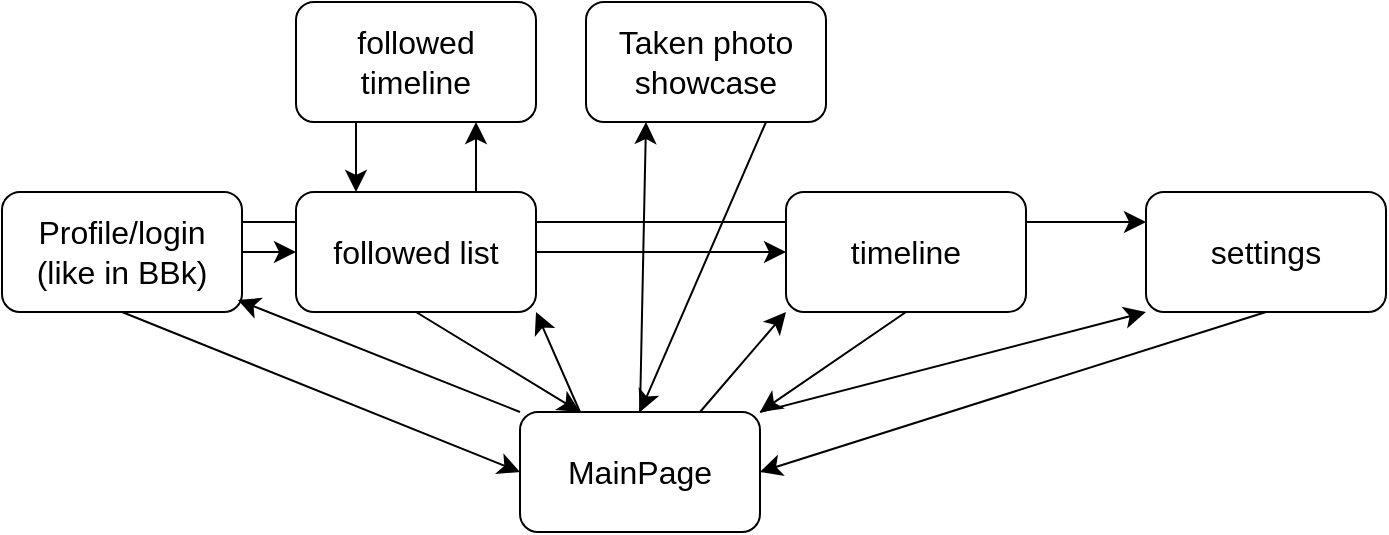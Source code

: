 <mxfile version="24.3.0" type="device" pages="2">
  <diagram name="Screenflow" id="5S7IgochnaTLHN7qvhO6">
    <mxGraphModel dx="1112" dy="1629" grid="0" gridSize="10" guides="1" tooltips="1" connect="1" arrows="1" fold="1" page="0" pageScale="1" pageWidth="827" pageHeight="1169" math="0" shadow="0">
      <root>
        <mxCell id="0" />
        <mxCell id="1" parent="0" />
        <mxCell id="wsiSg02OhjDPa-LoQmIh-23" style="edgeStyle=none;curved=1;rounded=0;orthogonalLoop=1;jettySize=auto;html=1;exitX=1;exitY=0.25;exitDx=0;exitDy=0;entryX=0;entryY=0.25;entryDx=0;entryDy=0;fontSize=12;startSize=8;endSize=8;" parent="1" source="wsiSg02OhjDPa-LoQmIh-6" target="wsiSg02OhjDPa-LoQmIh-8" edge="1">
          <mxGeometry relative="1" as="geometry" />
        </mxCell>
        <mxCell id="wsiSg02OhjDPa-LoQmIh-9" style="edgeStyle=none;curved=1;rounded=0;orthogonalLoop=1;jettySize=auto;html=1;exitX=0.5;exitY=0;exitDx=0;exitDy=0;entryX=0.25;entryY=1;entryDx=0;entryDy=0;fontSize=12;startSize=8;endSize=8;" parent="1" source="wsiSg02OhjDPa-LoQmIh-3" target="wsiSg02OhjDPa-LoQmIh-4" edge="1">
          <mxGeometry relative="1" as="geometry" />
        </mxCell>
        <mxCell id="wsiSg02OhjDPa-LoQmIh-11" style="edgeStyle=none;curved=1;rounded=0;orthogonalLoop=1;jettySize=auto;html=1;exitX=0.25;exitY=0;exitDx=0;exitDy=0;entryX=1;entryY=1;entryDx=0;entryDy=0;fontSize=12;startSize=8;endSize=8;" parent="1" source="wsiSg02OhjDPa-LoQmIh-3" target="wsiSg02OhjDPa-LoQmIh-5" edge="1">
          <mxGeometry relative="1" as="geometry" />
        </mxCell>
        <mxCell id="wsiSg02OhjDPa-LoQmIh-12" style="edgeStyle=none;curved=1;rounded=0;orthogonalLoop=1;jettySize=auto;html=1;exitX=0.75;exitY=0;exitDx=0;exitDy=0;entryX=0;entryY=1;entryDx=0;entryDy=0;fontSize=12;startSize=8;endSize=8;" parent="1" source="wsiSg02OhjDPa-LoQmIh-3" target="wsiSg02OhjDPa-LoQmIh-7" edge="1">
          <mxGeometry relative="1" as="geometry" />
        </mxCell>
        <mxCell id="wsiSg02OhjDPa-LoQmIh-13" style="edgeStyle=none;curved=1;rounded=0;orthogonalLoop=1;jettySize=auto;html=1;exitX=1;exitY=0;exitDx=0;exitDy=0;entryX=0;entryY=1;entryDx=0;entryDy=0;fontSize=12;startSize=8;endSize=8;" parent="1" source="wsiSg02OhjDPa-LoQmIh-3" target="wsiSg02OhjDPa-LoQmIh-8" edge="1">
          <mxGeometry relative="1" as="geometry" />
        </mxCell>
        <mxCell id="wsiSg02OhjDPa-LoQmIh-3" value="MainPage" style="rounded=1;whiteSpace=wrap;html=1;fontSize=16;" parent="1" vertex="1">
          <mxGeometry x="116" y="-218" width="120" height="60" as="geometry" />
        </mxCell>
        <mxCell id="wsiSg02OhjDPa-LoQmIh-25" style="edgeStyle=none;curved=1;rounded=0;orthogonalLoop=1;jettySize=auto;html=1;exitX=0.75;exitY=1;exitDx=0;exitDy=0;entryX=0.5;entryY=0;entryDx=0;entryDy=0;fontSize=12;startSize=8;endSize=8;" parent="1" source="wsiSg02OhjDPa-LoQmIh-4" target="wsiSg02OhjDPa-LoQmIh-3" edge="1">
          <mxGeometry relative="1" as="geometry" />
        </mxCell>
        <mxCell id="wsiSg02OhjDPa-LoQmIh-4" value="Taken photo showcase" style="rounded=1;whiteSpace=wrap;html=1;fontSize=16;" parent="1" vertex="1">
          <mxGeometry x="149" y="-423" width="120" height="60" as="geometry" />
        </mxCell>
        <mxCell id="wsiSg02OhjDPa-LoQmIh-14" style="edgeStyle=none;curved=1;rounded=0;orthogonalLoop=1;jettySize=auto;html=1;exitX=0.5;exitY=1;exitDx=0;exitDy=0;entryX=0.25;entryY=0;entryDx=0;entryDy=0;fontSize=12;startSize=8;endSize=8;" parent="1" source="wsiSg02OhjDPa-LoQmIh-5" target="wsiSg02OhjDPa-LoQmIh-3" edge="1">
          <mxGeometry relative="1" as="geometry" />
        </mxCell>
        <mxCell id="wsiSg02OhjDPa-LoQmIh-17" style="edgeStyle=none;curved=1;rounded=0;orthogonalLoop=1;jettySize=auto;html=1;exitX=1;exitY=0.5;exitDx=0;exitDy=0;entryX=0;entryY=0.5;entryDx=0;entryDy=0;fontSize=12;startSize=8;endSize=8;" parent="1" source="wsiSg02OhjDPa-LoQmIh-5" target="wsiSg02OhjDPa-LoQmIh-7" edge="1">
          <mxGeometry relative="1" as="geometry" />
        </mxCell>
        <mxCell id="wsiSg02OhjDPa-LoQmIh-20" style="edgeStyle=none;curved=1;rounded=0;orthogonalLoop=1;jettySize=auto;html=1;exitX=0.75;exitY=0;exitDx=0;exitDy=0;entryX=0.75;entryY=1;entryDx=0;entryDy=0;fontSize=12;startSize=8;endSize=8;" parent="1" source="wsiSg02OhjDPa-LoQmIh-5" target="wsiSg02OhjDPa-LoQmIh-19" edge="1">
          <mxGeometry relative="1" as="geometry" />
        </mxCell>
        <mxCell id="wsiSg02OhjDPa-LoQmIh-5" value="followed list" style="rounded=1;whiteSpace=wrap;html=1;fontSize=16;" parent="1" vertex="1">
          <mxGeometry x="4" y="-328" width="120" height="60" as="geometry" />
        </mxCell>
        <mxCell id="wsiSg02OhjDPa-LoQmIh-16" style="edgeStyle=none;curved=1;rounded=0;orthogonalLoop=1;jettySize=auto;html=1;exitX=1;exitY=0.5;exitDx=0;exitDy=0;entryX=0;entryY=0.5;entryDx=0;entryDy=0;fontSize=12;startSize=8;endSize=8;" parent="1" source="wsiSg02OhjDPa-LoQmIh-6" target="wsiSg02OhjDPa-LoQmIh-5" edge="1">
          <mxGeometry relative="1" as="geometry" />
        </mxCell>
        <mxCell id="wsiSg02OhjDPa-LoQmIh-18" style="edgeStyle=none;curved=1;rounded=0;orthogonalLoop=1;jettySize=auto;html=1;exitX=0.5;exitY=1;exitDx=0;exitDy=0;entryX=0;entryY=0.5;entryDx=0;entryDy=0;fontSize=12;startSize=8;endSize=8;" parent="1" source="wsiSg02OhjDPa-LoQmIh-6" target="wsiSg02OhjDPa-LoQmIh-3" edge="1">
          <mxGeometry relative="1" as="geometry" />
        </mxCell>
        <mxCell id="wsiSg02OhjDPa-LoQmIh-6" value="Profile/login&lt;br&gt;(like in BBk)" style="rounded=1;whiteSpace=wrap;html=1;fontSize=16;" parent="1" vertex="1">
          <mxGeometry x="-143" y="-328" width="120" height="60" as="geometry" />
        </mxCell>
        <mxCell id="wsiSg02OhjDPa-LoQmIh-24" style="edgeStyle=none;curved=1;rounded=0;orthogonalLoop=1;jettySize=auto;html=1;exitX=0.5;exitY=1;exitDx=0;exitDy=0;entryX=1;entryY=0;entryDx=0;entryDy=0;fontSize=12;startSize=8;endSize=8;" parent="1" source="wsiSg02OhjDPa-LoQmIh-7" target="wsiSg02OhjDPa-LoQmIh-3" edge="1">
          <mxGeometry relative="1" as="geometry" />
        </mxCell>
        <mxCell id="wsiSg02OhjDPa-LoQmIh-7" value="timeline" style="rounded=1;whiteSpace=wrap;html=1;fontSize=16;" parent="1" vertex="1">
          <mxGeometry x="249" y="-328" width="120" height="60" as="geometry" />
        </mxCell>
        <mxCell id="wsiSg02OhjDPa-LoQmIh-22" style="edgeStyle=none;curved=1;rounded=0;orthogonalLoop=1;jettySize=auto;html=1;exitX=0.5;exitY=1;exitDx=0;exitDy=0;entryX=1;entryY=0.5;entryDx=0;entryDy=0;fontSize=12;startSize=8;endSize=8;" parent="1" source="wsiSg02OhjDPa-LoQmIh-8" target="wsiSg02OhjDPa-LoQmIh-3" edge="1">
          <mxGeometry relative="1" as="geometry" />
        </mxCell>
        <mxCell id="wsiSg02OhjDPa-LoQmIh-8" value="settings" style="rounded=1;whiteSpace=wrap;html=1;fontSize=16;" parent="1" vertex="1">
          <mxGeometry x="429" y="-328" width="120" height="60" as="geometry" />
        </mxCell>
        <mxCell id="wsiSg02OhjDPa-LoQmIh-10" style="edgeStyle=none;curved=1;rounded=0;orthogonalLoop=1;jettySize=auto;html=1;exitX=0;exitY=0;exitDx=0;exitDy=0;entryX=0.983;entryY=0.9;entryDx=0;entryDy=0;entryPerimeter=0;fontSize=12;startSize=8;endSize=8;" parent="1" source="wsiSg02OhjDPa-LoQmIh-3" target="wsiSg02OhjDPa-LoQmIh-6" edge="1">
          <mxGeometry relative="1" as="geometry" />
        </mxCell>
        <mxCell id="wsiSg02OhjDPa-LoQmIh-15" style="edgeStyle=none;curved=1;rounded=0;orthogonalLoop=1;jettySize=auto;html=1;exitX=0.5;exitY=1;exitDx=0;exitDy=0;fontSize=12;startSize=8;endSize=8;" parent="1" source="wsiSg02OhjDPa-LoQmIh-6" target="wsiSg02OhjDPa-LoQmIh-6" edge="1">
          <mxGeometry relative="1" as="geometry" />
        </mxCell>
        <mxCell id="wsiSg02OhjDPa-LoQmIh-21" style="edgeStyle=none;curved=1;rounded=0;orthogonalLoop=1;jettySize=auto;html=1;exitX=0.25;exitY=1;exitDx=0;exitDy=0;entryX=0.25;entryY=0;entryDx=0;entryDy=0;fontSize=12;startSize=8;endSize=8;" parent="1" source="wsiSg02OhjDPa-LoQmIh-19" target="wsiSg02OhjDPa-LoQmIh-5" edge="1">
          <mxGeometry relative="1" as="geometry" />
        </mxCell>
        <mxCell id="wsiSg02OhjDPa-LoQmIh-19" value="followed timeline" style="rounded=1;whiteSpace=wrap;html=1;fontSize=16;" parent="1" vertex="1">
          <mxGeometry x="4" y="-423" width="120" height="60" as="geometry" />
        </mxCell>
      </root>
    </mxGraphModel>
  </diagram>
  <diagram id="193VK-EEMLgI4sbkjg0h" name="Backend">
    <mxGraphModel dx="1112" dy="1229" grid="0" gridSize="10" guides="1" tooltips="1" connect="1" arrows="1" fold="1" page="0" pageScale="1" pageWidth="827" pageHeight="1169" math="0" shadow="0">
      <root>
        <mxCell id="0" />
        <mxCell id="1" parent="0" />
        <mxCell id="jn6o-pwEyXeyFJVzeVVM-1" value="DB plan" style="text;strokeColor=none;fillColor=none;html=1;align=center;verticalAlign=middle;whiteSpace=wrap;rounded=0;fontSize=32;" parent="1" vertex="1">
          <mxGeometry x="108" y="-46" width="175" height="30" as="geometry" />
        </mxCell>
        <mxCell id="jn6o-pwEyXeyFJVzeVVM-22" style="edgeStyle=orthogonalEdgeStyle;rounded=0;orthogonalLoop=1;jettySize=auto;html=1;exitX=0.5;exitY=1;exitDx=0;exitDy=0;entryX=1;entryY=0.5;entryDx=0;entryDy=0;fontSize=12;startSize=21;endSize=17;endArrow=ERmany;endFill=0;" parent="1" source="jn6o-pwEyXeyFJVzeVVM-2" target="jn6o-pwEyXeyFJVzeVVM-14" edge="1">
          <mxGeometry relative="1" as="geometry" />
        </mxCell>
        <mxCell id="jn6o-pwEyXeyFJVzeVVM-2" value="&lt;b&gt;Users&lt;/b&gt;" style="rounded=0;whiteSpace=wrap;html=1;fontSize=16;" parent="1" vertex="1">
          <mxGeometry x="136" y="95" width="120" height="60" as="geometry" />
        </mxCell>
        <mxCell id="jn6o-pwEyXeyFJVzeVVM-11" style="edgeStyle=none;curved=1;rounded=0;orthogonalLoop=1;jettySize=auto;html=1;exitX=0.5;exitY=1;exitDx=0;exitDy=0;entryX=0.5;entryY=0;entryDx=0;entryDy=0;fontSize=12;startSize=8;endSize=8;endArrow=none;endFill=0;" parent="1" source="jn6o-pwEyXeyFJVzeVVM-3" target="jn6o-pwEyXeyFJVzeVVM-2" edge="1">
          <mxGeometry relative="1" as="geometry" />
        </mxCell>
        <mxCell id="jn6o-pwEyXeyFJVzeVVM-3" value="&lt;b&gt;id&lt;/b&gt;" style="ellipse;whiteSpace=wrap;html=1;fontSize=16;" parent="1" vertex="1">
          <mxGeometry x="166" y="-2" width="59" height="29" as="geometry" />
        </mxCell>
        <mxCell id="jn6o-pwEyXeyFJVzeVVM-10" style="edgeStyle=none;curved=1;rounded=0;orthogonalLoop=1;jettySize=auto;html=1;exitX=1;exitY=0.5;exitDx=0;exitDy=0;entryX=0.25;entryY=0;entryDx=0;entryDy=0;fontSize=12;startSize=8;endSize=8;endArrow=none;endFill=0;" parent="1" source="jn6o-pwEyXeyFJVzeVVM-4" target="jn6o-pwEyXeyFJVzeVVM-2" edge="1">
          <mxGeometry relative="1" as="geometry" />
        </mxCell>
        <mxCell id="jn6o-pwEyXeyFJVzeVVM-4" value="name" style="ellipse;whiteSpace=wrap;html=1;fontSize=16;" parent="1" vertex="1">
          <mxGeometry x="106" y="25" width="59" height="29" as="geometry" />
        </mxCell>
        <mxCell id="jn6o-pwEyXeyFJVzeVVM-9" style="edgeStyle=none;curved=1;rounded=0;orthogonalLoop=1;jettySize=auto;html=1;exitX=0;exitY=0.5;exitDx=0;exitDy=0;entryX=0.75;entryY=0;entryDx=0;entryDy=0;fontSize=12;startSize=8;endSize=8;endArrow=none;endFill=0;" parent="1" source="jn6o-pwEyXeyFJVzeVVM-5" target="jn6o-pwEyXeyFJVzeVVM-2" edge="1">
          <mxGeometry relative="1" as="geometry" />
        </mxCell>
        <mxCell id="jn6o-pwEyXeyFJVzeVVM-5" value="email" style="ellipse;whiteSpace=wrap;html=1;fontSize=16;" parent="1" vertex="1">
          <mxGeometry x="226" y="23" width="59" height="29" as="geometry" />
        </mxCell>
        <mxCell id="jn6o-pwEyXeyFJVzeVVM-8" style="edgeStyle=none;curved=1;rounded=0;orthogonalLoop=1;jettySize=auto;html=1;exitX=0;exitY=0.5;exitDx=0;exitDy=0;entryX=1;entryY=0;entryDx=0;entryDy=0;fontSize=12;startSize=8;endSize=8;endArrow=none;endFill=0;" parent="1" source="jn6o-pwEyXeyFJVzeVVM-6" target="jn6o-pwEyXeyFJVzeVVM-2" edge="1">
          <mxGeometry relative="1" as="geometry" />
        </mxCell>
        <mxCell id="jn6o-pwEyXeyFJVzeVVM-6" value="pwd" style="ellipse;whiteSpace=wrap;html=1;fontSize=16;" parent="1" vertex="1">
          <mxGeometry x="295" y="65" width="59" height="29" as="geometry" />
        </mxCell>
        <mxCell id="jn6o-pwEyXeyFJVzeVVM-13" style="edgeStyle=none;curved=1;rounded=0;orthogonalLoop=1;jettySize=auto;html=1;exitX=1;exitY=0.5;exitDx=0;exitDy=0;entryX=0;entryY=0;entryDx=0;entryDy=0;fontSize=12;startSize=8;endSize=8;endArrow=none;endFill=0;" parent="1" source="jn6o-pwEyXeyFJVzeVVM-12" target="jn6o-pwEyXeyFJVzeVVM-2" edge="1">
          <mxGeometry relative="1" as="geometry" />
        </mxCell>
        <mxCell id="jn6o-pwEyXeyFJVzeVVM-12" value="followed" style="ellipse;whiteSpace=wrap;html=1;fontSize=16;" parent="1" vertex="1">
          <mxGeometry x="30" y="66" width="59" height="29" as="geometry" />
        </mxCell>
        <mxCell id="jn6o-pwEyXeyFJVzeVVM-14" value="&lt;span style=&quot;border-color: var(--border-color);&quot;&gt;&lt;b&gt;Uploads&lt;/b&gt;&lt;/span&gt;" style="rounded=0;whiteSpace=wrap;html=1;fontSize=16;" parent="1" vertex="1">
          <mxGeometry x="-69" y="273" width="120" height="60" as="geometry" />
        </mxCell>
        <mxCell id="jn6o-pwEyXeyFJVzeVVM-16" style="edgeStyle=none;curved=1;rounded=0;orthogonalLoop=1;jettySize=auto;html=1;exitX=1;exitY=0.5;exitDx=0;exitDy=0;entryX=0;entryY=0.5;entryDx=0;entryDy=0;fontSize=12;startSize=8;endSize=8;endArrow=none;endFill=0;" parent="1" source="jn6o-pwEyXeyFJVzeVVM-15" target="jn6o-pwEyXeyFJVzeVVM-2" edge="1">
          <mxGeometry relative="1" as="geometry" />
        </mxCell>
        <mxCell id="jn6o-pwEyXeyFJVzeVVM-15" value="pPic" style="ellipse;whiteSpace=wrap;html=1;fontSize=16;" parent="1" vertex="1">
          <mxGeometry x="30" y="110" width="59" height="29" as="geometry" />
        </mxCell>
        <mxCell id="jn6o-pwEyXeyFJVzeVVM-21" style="edgeStyle=none;curved=1;rounded=0;orthogonalLoop=1;jettySize=auto;html=1;exitX=1;exitY=0.5;exitDx=0;exitDy=0;entryX=0;entryY=0.5;entryDx=0;entryDy=0;fontSize=12;startSize=8;endSize=8;endArrow=none;endFill=0;" parent="1" source="jn6o-pwEyXeyFJVzeVVM-17" target="jn6o-pwEyXeyFJVzeVVM-14" edge="1">
          <mxGeometry relative="1" as="geometry" />
        </mxCell>
        <mxCell id="jn6o-pwEyXeyFJVzeVVM-17" value="&lt;b&gt;id&lt;/b&gt;" style="ellipse;whiteSpace=wrap;html=1;fontSize=16;" parent="1" vertex="1">
          <mxGeometry x="-180" y="288.5" width="59" height="29" as="geometry" />
        </mxCell>
        <mxCell id="jn6o-pwEyXeyFJVzeVVM-20" style="edgeStyle=none;curved=1;rounded=0;orthogonalLoop=1;jettySize=auto;html=1;exitX=0.5;exitY=1;exitDx=0;exitDy=0;entryX=0.25;entryY=0;entryDx=0;entryDy=0;fontSize=12;startSize=8;endSize=8;endArrow=none;endFill=0;" parent="1" source="jn6o-pwEyXeyFJVzeVVM-18" target="jn6o-pwEyXeyFJVzeVVM-14" edge="1">
          <mxGeometry relative="1" as="geometry" />
        </mxCell>
        <mxCell id="jn6o-pwEyXeyFJVzeVVM-18" value="imgUrl" style="ellipse;whiteSpace=wrap;html=1;fontSize=16;" parent="1" vertex="1">
          <mxGeometry x="-123" y="222" width="59" height="29" as="geometry" />
        </mxCell>
        <mxCell id="jn6o-pwEyXeyFJVzeVVM-24" style="edgeStyle=none;curved=1;rounded=0;orthogonalLoop=1;jettySize=auto;html=1;fontSize=12;startSize=8;endSize=8;endArrow=none;endFill=0;entryX=0.5;entryY=0;entryDx=0;entryDy=0;exitX=0.5;exitY=1;exitDx=0;exitDy=0;" parent="1" source="jn6o-pwEyXeyFJVzeVVM-25" target="jn6o-pwEyXeyFJVzeVVM-14" edge="1">
          <mxGeometry relative="1" as="geometry">
            <mxPoint x="-15" y="239" as="sourcePoint" />
            <mxPoint x="-11" y="270" as="targetPoint" />
          </mxGeometry>
        </mxCell>
        <mxCell id="jn6o-pwEyXeyFJVzeVVM-25" value="time" style="ellipse;whiteSpace=wrap;html=1;fontSize=16;" parent="1" vertex="1">
          <mxGeometry x="-43" y="213" width="59" height="29" as="geometry" />
        </mxCell>
        <mxCell id="jn6o-pwEyXeyFJVzeVVM-27" style="edgeStyle=none;curved=1;rounded=0;orthogonalLoop=1;jettySize=auto;html=1;exitX=0.5;exitY=1;exitDx=0;exitDy=0;entryX=1;entryY=0;entryDx=0;entryDy=0;fontSize=12;startSize=8;endSize=8;endArrow=none;endFill=0;" parent="1" source="jn6o-pwEyXeyFJVzeVVM-26" target="jn6o-pwEyXeyFJVzeVVM-14" edge="1">
          <mxGeometry relative="1" as="geometry" />
        </mxCell>
        <mxCell id="jn6o-pwEyXeyFJVzeVVM-26" value="comment" style="ellipse;whiteSpace=wrap;html=1;fontSize=16;" parent="1" vertex="1">
          <mxGeometry x="37" y="213" width="87" height="29" as="geometry" />
        </mxCell>
        <mxCell id="5kZt0rlR0IAFse-8Hpip-1" value="&lt;span style=&quot;border-color: var(--border-color);&quot;&gt;&lt;b&gt;Pictures&lt;/b&gt;&lt;/span&gt;" style="rounded=0;whiteSpace=wrap;html=1;fontSize=16;" parent="1" vertex="1">
          <mxGeometry x="358" y="273" width="120" height="60" as="geometry" />
        </mxCell>
        <mxCell id="5kZt0rlR0IAFse-8Hpip-2" style="edgeStyle=none;curved=1;rounded=0;orthogonalLoop=1;jettySize=auto;html=1;exitX=0.5;exitY=1;exitDx=0;exitDy=0;entryX=0.25;entryY=0;entryDx=0;entryDy=0;fontSize=12;startSize=8;endSize=8;endArrow=none;endFill=0;" parent="1" source="5kZt0rlR0IAFse-8Hpip-3" target="5kZt0rlR0IAFse-8Hpip-1" edge="1">
          <mxGeometry relative="1" as="geometry" />
        </mxCell>
        <mxCell id="5kZt0rlR0IAFse-8Hpip-3" value="&lt;b&gt;id&lt;/b&gt;" style="ellipse;whiteSpace=wrap;html=1;fontSize=16;" parent="1" vertex="1">
          <mxGeometry x="339" y="216" width="59" height="29" as="geometry" />
        </mxCell>
        <mxCell id="5kZt0rlR0IAFse-8Hpip-4" style="edgeStyle=none;curved=1;rounded=0;orthogonalLoop=1;jettySize=auto;html=1;exitX=0.5;exitY=1;exitDx=0;exitDy=0;entryX=0.75;entryY=0;entryDx=0;entryDy=0;fontSize=12;startSize=8;endSize=8;endArrow=none;endFill=0;" parent="1" source="5kZt0rlR0IAFse-8Hpip-5" target="5kZt0rlR0IAFse-8Hpip-1" edge="1">
          <mxGeometry relative="1" as="geometry" />
        </mxCell>
        <mxCell id="5kZt0rlR0IAFse-8Hpip-5" value="url" style="ellipse;whiteSpace=wrap;html=1;fontSize=16;" parent="1" vertex="1">
          <mxGeometry x="456" y="213" width="59" height="29" as="geometry" />
        </mxCell>
      </root>
    </mxGraphModel>
  </diagram>
</mxfile>
